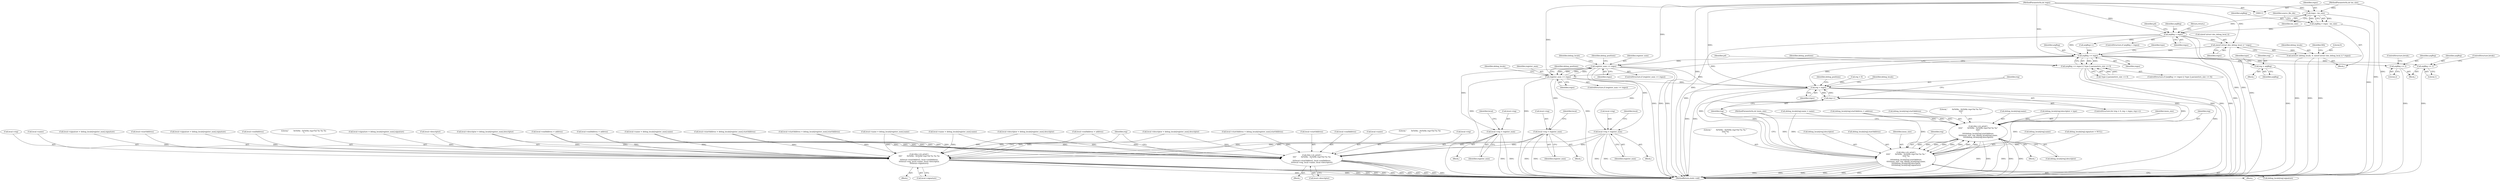 digraph "0_radare2_ad55822430a03fe075221b543efb434567e9e431@API" {
"1000234" [label="(Call,sizeof (struct dex_debug_local_t) * regsz)"];
"1000177" [label="(Call,argReg > regsz)"];
"1000155" [label="(Call,argReg = regsz - ins_size)"];
"1000157" [label="(Call,regsz - ins_size)"];
"1000121" [label="(MethodParameterIn,int regsz)"];
"1000118" [label="(MethodParameterIn,int ins_size)"];
"1000231" [label="(Call,memset (debug_locals, 0, sizeof (struct dex_debug_local_t) * regsz))"];
"1000307" [label="(Call,argReg >= regsz)"];
"1000306" [label="(Call,(argReg >= regsz) || !type || parameters_size <= 0)"];
"1000341" [label="(Call,reg = argReg)"];
"1000351" [label="(Call,argReg += 2)"];
"1000356" [label="(Call,argReg += 1)"];
"1000487" [label="(Call,register_num >= regsz)"];
"1000558" [label="(Call,local->reg = register_num)"];
"1001073" [label="(Call,rbin->cb_printf (\n\t\t\t\t\"        0x%04x - 0x%04x reg=%d %s %s %s\n\",\n\t\t\t\tlocal->startAddress, local->endAddress,\n\t\t\t\tlocal->reg, local->name, local->descriptor,\n\t\t\t\tlocal->signature))"];
"1001095" [label="(Call,rbin->cb_printf (\n\t\t\t\t\"        0x%04x - 0x%04x reg=%d %s %s\n\",\n\t\t\t\tlocal->startAddress, local->endAddress,\n\t\t\t\tlocal->reg, local->name, local->descriptor))"];
"1000663" [label="(Call,register_num >= regsz)"];
"1000734" [label="(Call,local->reg = register_num)"];
"1000863" [label="(Call,local->reg = register_num)"];
"1001116" [label="(Call,reg < regsz)"];
"1001119" [label="(Call,reg++)"];
"1001136" [label="(Call,rbin->cb_printf (\n\t\t\t\t\t\"        0x%04x - 0x%04x reg=%d %s %s \"\n\t\t\t\t\t\"%s\n\",\n\t\t\t\t\tdebug_locals[reg].startAddress,\n\t\t\t\t\tinsns_size, reg, debug_locals[reg].name,\n\t\t\t\t\tdebug_locals[reg].descriptor,\n\t\t\t\t\tdebug_locals[reg].signature))"];
"1001162" [label="(Call,rbin->cb_printf (\n\t\t\t\t\t\"        0x%04x - 0x%04x reg=%d %s %s\"\n\t\t\t\t\t\"\n\",\n\t\t\t\t\tdebug_locals[reg].startAddress,\n\t\t\t\t\tinsns_size, reg, debug_locals[reg].name,\n\t\t\t\t\tdebug_locals[reg].descriptor))"];
"1000343" [label="(Identifier,argReg)"];
"1001125" [label="(Identifier,debug_locals)"];
"1001087" [label="(Call,local->descriptor)"];
"1001114" [label="(Identifier,reg)"];
"1000558" [label="(Call,local->reg = register_num)"];
"1001097" [label="(Call,local->startAddress)"];
"1000735" [label="(Call,local->reg)"];
"1001116" [label="(Call,reg < regsz)"];
"1000183" [label="(Identifier,p4)"];
"1000155" [label="(Call,argReg = regsz - ins_size)"];
"1001150" [label="(Call,debug_locals[reg].descriptor)"];
"1000159" [label="(Identifier,ins_size)"];
"1000668" [label="(Identifier,debug_positions)"];
"1000357" [label="(Identifier,argReg)"];
"1001073" [label="(Call,rbin->cb_printf (\n\t\t\t\t\"        0x%04x - 0x%04x reg=%d %s %s %s\n\",\n\t\t\t\tlocal->startAddress, local->endAddress,\n\t\t\t\tlocal->reg, local->name, local->descriptor,\n\t\t\t\tlocal->signature))"];
"1000831" [label="(Call,local->descriptor = debug_locals[register_num].descriptor)"];
"1000354" [label="(ControlStructure,break;)"];
"1000310" [label="(Call,!type || parameters_size <= 0)"];
"1000840" [label="(Call,local->startAddress = debug_locals[register_num].startAddress)"];
"1001120" [label="(Identifier,reg)"];
"1000351" [label="(Call,argReg += 2)"];
"1000309" [label="(Identifier,regsz)"];
"1001075" [label="(Call,local->startAddress)"];
"1001138" [label="(Call,debug_locals[reg].startAddress)"];
"1000711" [label="(Call,local->startAddress = debug_locals[register_num].startAddress)"];
"1000734" [label="(Call,local->reg = register_num)"];
"1000489" [label="(Identifier,regsz)"];
"1000565" [label="(Identifier,local)"];
"1000176" [label="(ControlStructure,if (argReg > regsz))"];
"1001117" [label="(Identifier,reg)"];
"1000231" [label="(Call,memset (debug_locals, 0, sizeof (struct dex_debug_local_t) * regsz))"];
"1000305" [label="(ControlStructure,if ((argReg >= regsz) || !type || parameters_size <= 0))"];
"1001143" [label="(Identifier,insns_size)"];
"1001090" [label="(Call,local->signature)"];
"1000363" [label="(Call,debug_locals[reg].name = name)"];
"1000353" [label="(Literal,2)"];
"1001162" [label="(Call,rbin->cb_printf (\n\t\t\t\t\t\"        0x%04x - 0x%04x reg=%d %s %s\"\n\t\t\t\t\t\"\n\",\n\t\t\t\t\tdebug_locals[reg].startAddress,\n\t\t\t\t\tinsns_size, reg, debug_locals[reg].name,\n\t\t\t\t\tdebug_locals[reg].descriptor))"];
"1001118" [label="(Identifier,regsz)"];
"1000739" [label="(Call,local->endAddress = address)"];
"1000370" [label="(Call,debug_locals[reg].descriptor = type)"];
"1000118" [label="(MethodParameterIn,int ins_size)"];
"1000559" [label="(Call,local->reg)"];
"1000233" [label="(Literal,0)"];
"1000693" [label="(Call,local->name = debug_locals[register_num].name)"];
"1000662" [label="(ControlStructure,if (register_num >= regsz))"];
"1000563" [label="(Call,local->endAddress = address)"];
"1000864" [label="(Call,local->reg)"];
"1001081" [label="(Call,local->reg)"];
"1001144" [label="(Identifier,reg)"];
"1000306" [label="(Call,(argReg >= regsz) || !type || parameters_size <= 0)"];
"1001100" [label="(Call,local->endAddress)"];
"1000675" [label="(Identifier,debug_locals)"];
"1001084" [label="(Call,local->name)"];
"1000307" [label="(Call,argReg >= regsz)"];
"1001136" [label="(Call,rbin->cb_printf (\n\t\t\t\t\t\"        0x%04x - 0x%04x reg=%d %s %s \"\n\t\t\t\t\t\"%s\n\",\n\t\t\t\t\tdebug_locals[reg].startAddress,\n\t\t\t\t\tinsns_size, reg, debug_locals[reg].name,\n\t\t\t\t\tdebug_locals[reg].descriptor,\n\t\t\t\t\tdebug_locals[reg].signature))"];
"1001145" [label="(Call,debug_locals[reg].name)"];
"1000232" [label="(Identifier,debug_locals)"];
"1000119" [label="(MethodParameterIn,int insns_size)"];
"1000178" [label="(Identifier,argReg)"];
"1000849" [label="(Call,local->signature = debug_locals[register_num].signature)"];
"1001170" [label="(Identifier,reg)"];
"1000158" [label="(Identifier,regsz)"];
"1000526" [label="(Call,local->descriptor = debug_locals[register_num].descriptor)"];
"1000304" [label="(Block,)"];
"1001109" [label="(Call,local->descriptor)"];
"1000348" [label="(Block,)"];
"1001187" [label="(MethodReturn,static void)"];
"1000342" [label="(Identifier,reg)"];
"1001106" [label="(Call,local->name)"];
"1000499" [label="(Identifier,debug_locals)"];
"1000720" [label="(Call,local->signature = debug_locals[register_num].signature)"];
"1001164" [label="(Call,debug_locals[reg].startAddress)"];
"1000123" [label="(Block,)"];
"1000502" [label="(Block,)"];
"1000377" [label="(Call,debug_locals[reg].signature = NULL)"];
"1000492" [label="(Identifier,debug_positions)"];
"1000535" [label="(Call,local->startAddress = debug_locals[register_num].startAddress)"];
"1001096" [label="(Literal,\"        0x%04x - 0x%04x reg=%d %s %s\n\")"];
"1000235" [label="(Call,sizeof (struct dex_debug_local_t))"];
"1001103" [label="(Call,local->reg)"];
"1001078" [label="(Call,local->endAddress)"];
"1000237" [label="(Identifier,regsz)"];
"1001161" [label="(Block,)"];
"1001163" [label="(Literal,\"        0x%04x - 0x%04x reg=%d %s %s\"\n\t\t\t\t\t\"\n\")"];
"1000741" [label="(Identifier,local)"];
"1000870" [label="(Identifier,local)"];
"1000162" [label="(Identifier,source_file_idx)"];
"1001171" [label="(Call,debug_locals[reg].name)"];
"1001169" [label="(Identifier,insns_size)"];
"1000384" [label="(Call,debug_locals[reg].startAddress = address)"];
"1001182" [label="(Identifier,debug_positions)"];
"1000177" [label="(Call,argReg > regsz)"];
"1000318" [label="(Identifier,debug_positions)"];
"1000241" [label="(Identifier,MA)"];
"1000702" [label="(Call,local->descriptor = debug_locals[register_num].descriptor)"];
"1000312" [label="(Identifier,type)"];
"1000234" [label="(Call,sizeof (struct dex_debug_local_t) * regsz)"];
"1000325" [label="(Identifier,p4)"];
"1000487" [label="(Call,register_num >= regsz)"];
"1000663" [label="(Call,register_num >= regsz)"];
"1001137" [label="(Literal,\"        0x%04x - 0x%04x reg=%d %s %s \"\n\t\t\t\t\t\"%s\n\")"];
"1000179" [label="(Identifier,regsz)"];
"1000308" [label="(Identifier,argReg)"];
"1000863" [label="(Call,local->reg = register_num)"];
"1000867" [label="(Identifier,register_num)"];
"1000358" [label="(Literal,1)"];
"1000664" [label="(Identifier,register_num)"];
"1000738" [label="(Identifier,register_num)"];
"1000678" [label="(Block,)"];
"1000356" [label="(Call,argReg += 1)"];
"1000517" [label="(Call,local->name = debug_locals[register_num].name)"];
"1000121" [label="(MethodParameterIn,int regsz)"];
"1000281" [label="(Call,argReg++)"];
"1001155" [label="(Call,debug_locals[reg].signature)"];
"1001119" [label="(Call,reg++)"];
"1001112" [label="(ControlStructure,for (reg = 0; reg < regsz; reg++))"];
"1000181" [label="(Return,return;)"];
"1001095" [label="(Call,rbin->cb_printf (\n\t\t\t\t\"        0x%04x - 0x%04x reg=%d %s %s\n\",\n\t\t\t\tlocal->startAddress, local->endAddress,\n\t\t\t\tlocal->reg, local->name, local->descriptor))"];
"1001176" [label="(Call,debug_locals[reg].descriptor)"];
"1000341" [label="(Call,reg = argReg)"];
"1001135" [label="(Block,)"];
"1000807" [label="(Block,)"];
"1000822" [label="(Call,local->name = debug_locals[register_num].name)"];
"1001074" [label="(Literal,\"        0x%04x - 0x%04x reg=%d %s %s %s\n\")"];
"1000665" [label="(Identifier,regsz)"];
"1000359" [label="(ControlStructure,break;)"];
"1001094" [label="(Block,)"];
"1000488" [label="(Identifier,register_num)"];
"1000486" [label="(ControlStructure,if (register_num >= regsz))"];
"1001113" [label="(Call,reg = 0)"];
"1000352" [label="(Identifier,argReg)"];
"1000346" [label="(Identifier,type)"];
"1000562" [label="(Identifier,register_num)"];
"1000868" [label="(Call,local->endAddress = address)"];
"1000157" [label="(Call,regsz - ins_size)"];
"1000156" [label="(Identifier,argReg)"];
"1000544" [label="(Call,local->signature = debug_locals[register_num].signature)"];
"1001072" [label="(Block,)"];
"1000234" -> "1000231"  [label="AST: "];
"1000234" -> "1000237"  [label="CFG: "];
"1000235" -> "1000234"  [label="AST: "];
"1000237" -> "1000234"  [label="AST: "];
"1000231" -> "1000234"  [label="CFG: "];
"1000234" -> "1001187"  [label="DDG: "];
"1000234" -> "1000231"  [label="DDG: "];
"1000177" -> "1000234"  [label="DDG: "];
"1000121" -> "1000234"  [label="DDG: "];
"1000234" -> "1000307"  [label="DDG: "];
"1000177" -> "1000176"  [label="AST: "];
"1000177" -> "1000179"  [label="CFG: "];
"1000178" -> "1000177"  [label="AST: "];
"1000179" -> "1000177"  [label="AST: "];
"1000181" -> "1000177"  [label="CFG: "];
"1000183" -> "1000177"  [label="CFG: "];
"1000177" -> "1001187"  [label="DDG: "];
"1000177" -> "1001187"  [label="DDG: "];
"1000177" -> "1001187"  [label="DDG: "];
"1000155" -> "1000177"  [label="DDG: "];
"1000157" -> "1000177"  [label="DDG: "];
"1000121" -> "1000177"  [label="DDG: "];
"1000177" -> "1000281"  [label="DDG: "];
"1000177" -> "1000307"  [label="DDG: "];
"1000155" -> "1000123"  [label="AST: "];
"1000155" -> "1000157"  [label="CFG: "];
"1000156" -> "1000155"  [label="AST: "];
"1000157" -> "1000155"  [label="AST: "];
"1000162" -> "1000155"  [label="CFG: "];
"1000155" -> "1001187"  [label="DDG: "];
"1000157" -> "1000155"  [label="DDG: "];
"1000157" -> "1000155"  [label="DDG: "];
"1000157" -> "1000159"  [label="CFG: "];
"1000158" -> "1000157"  [label="AST: "];
"1000159" -> "1000157"  [label="AST: "];
"1000157" -> "1001187"  [label="DDG: "];
"1000121" -> "1000157"  [label="DDG: "];
"1000118" -> "1000157"  [label="DDG: "];
"1000121" -> "1000111"  [label="AST: "];
"1000121" -> "1001187"  [label="DDG: "];
"1000121" -> "1000307"  [label="DDG: "];
"1000121" -> "1000487"  [label="DDG: "];
"1000121" -> "1000663"  [label="DDG: "];
"1000121" -> "1001116"  [label="DDG: "];
"1000118" -> "1000111"  [label="AST: "];
"1000118" -> "1001187"  [label="DDG: "];
"1000231" -> "1000123"  [label="AST: "];
"1000232" -> "1000231"  [label="AST: "];
"1000233" -> "1000231"  [label="AST: "];
"1000241" -> "1000231"  [label="CFG: "];
"1000231" -> "1001187"  [label="DDG: "];
"1000231" -> "1001187"  [label="DDG: "];
"1000231" -> "1001187"  [label="DDG: "];
"1000307" -> "1000306"  [label="AST: "];
"1000307" -> "1000309"  [label="CFG: "];
"1000308" -> "1000307"  [label="AST: "];
"1000309" -> "1000307"  [label="AST: "];
"1000312" -> "1000307"  [label="CFG: "];
"1000306" -> "1000307"  [label="CFG: "];
"1000307" -> "1001187"  [label="DDG: "];
"1000307" -> "1001187"  [label="DDG: "];
"1000307" -> "1000306"  [label="DDG: "];
"1000307" -> "1000306"  [label="DDG: "];
"1000281" -> "1000307"  [label="DDG: "];
"1000307" -> "1000341"  [label="DDG: "];
"1000307" -> "1000351"  [label="DDG: "];
"1000307" -> "1000356"  [label="DDG: "];
"1000307" -> "1000487"  [label="DDG: "];
"1000307" -> "1000663"  [label="DDG: "];
"1000307" -> "1001116"  [label="DDG: "];
"1000306" -> "1000305"  [label="AST: "];
"1000306" -> "1000310"  [label="CFG: "];
"1000310" -> "1000306"  [label="AST: "];
"1000318" -> "1000306"  [label="CFG: "];
"1000325" -> "1000306"  [label="CFG: "];
"1000306" -> "1001187"  [label="DDG: "];
"1000306" -> "1001187"  [label="DDG: "];
"1000306" -> "1001187"  [label="DDG: "];
"1000310" -> "1000306"  [label="DDG: "];
"1000310" -> "1000306"  [label="DDG: "];
"1000341" -> "1000304"  [label="AST: "];
"1000341" -> "1000343"  [label="CFG: "];
"1000342" -> "1000341"  [label="AST: "];
"1000343" -> "1000341"  [label="AST: "];
"1000346" -> "1000341"  [label="CFG: "];
"1000341" -> "1001187"  [label="DDG: "];
"1000351" -> "1000348"  [label="AST: "];
"1000351" -> "1000353"  [label="CFG: "];
"1000352" -> "1000351"  [label="AST: "];
"1000353" -> "1000351"  [label="AST: "];
"1000354" -> "1000351"  [label="CFG: "];
"1000351" -> "1001187"  [label="DDG: "];
"1000356" -> "1000348"  [label="AST: "];
"1000356" -> "1000358"  [label="CFG: "];
"1000357" -> "1000356"  [label="AST: "];
"1000358" -> "1000356"  [label="AST: "];
"1000359" -> "1000356"  [label="CFG: "];
"1000356" -> "1001187"  [label="DDG: "];
"1000487" -> "1000486"  [label="AST: "];
"1000487" -> "1000489"  [label="CFG: "];
"1000488" -> "1000487"  [label="AST: "];
"1000489" -> "1000487"  [label="AST: "];
"1000492" -> "1000487"  [label="CFG: "];
"1000499" -> "1000487"  [label="CFG: "];
"1000487" -> "1001187"  [label="DDG: "];
"1000487" -> "1001187"  [label="DDG: "];
"1000487" -> "1001187"  [label="DDG: "];
"1000663" -> "1000487"  [label="DDG: "];
"1000663" -> "1000487"  [label="DDG: "];
"1000487" -> "1000558"  [label="DDG: "];
"1000487" -> "1000663"  [label="DDG: "];
"1000487" -> "1000663"  [label="DDG: "];
"1000487" -> "1000863"  [label="DDG: "];
"1000487" -> "1001116"  [label="DDG: "];
"1000558" -> "1000502"  [label="AST: "];
"1000558" -> "1000562"  [label="CFG: "];
"1000559" -> "1000558"  [label="AST: "];
"1000562" -> "1000558"  [label="AST: "];
"1000565" -> "1000558"  [label="CFG: "];
"1000558" -> "1001187"  [label="DDG: "];
"1000558" -> "1001187"  [label="DDG: "];
"1000558" -> "1001073"  [label="DDG: "];
"1000558" -> "1001095"  [label="DDG: "];
"1001073" -> "1001072"  [label="AST: "];
"1001073" -> "1001090"  [label="CFG: "];
"1001074" -> "1001073"  [label="AST: "];
"1001075" -> "1001073"  [label="AST: "];
"1001078" -> "1001073"  [label="AST: "];
"1001081" -> "1001073"  [label="AST: "];
"1001084" -> "1001073"  [label="AST: "];
"1001087" -> "1001073"  [label="AST: "];
"1001090" -> "1001073"  [label="AST: "];
"1001114" -> "1001073"  [label="CFG: "];
"1001073" -> "1001187"  [label="DDG: "];
"1001073" -> "1001187"  [label="DDG: "];
"1001073" -> "1001187"  [label="DDG: "];
"1001073" -> "1001187"  [label="DDG: "];
"1001073" -> "1001187"  [label="DDG: "];
"1001073" -> "1001187"  [label="DDG: "];
"1001073" -> "1001187"  [label="DDG: "];
"1000711" -> "1001073"  [label="DDG: "];
"1000535" -> "1001073"  [label="DDG: "];
"1000840" -> "1001073"  [label="DDG: "];
"1000739" -> "1001073"  [label="DDG: "];
"1000563" -> "1001073"  [label="DDG: "];
"1000868" -> "1001073"  [label="DDG: "];
"1000734" -> "1001073"  [label="DDG: "];
"1000863" -> "1001073"  [label="DDG: "];
"1000822" -> "1001073"  [label="DDG: "];
"1000517" -> "1001073"  [label="DDG: "];
"1000693" -> "1001073"  [label="DDG: "];
"1000831" -> "1001073"  [label="DDG: "];
"1000526" -> "1001073"  [label="DDG: "];
"1000702" -> "1001073"  [label="DDG: "];
"1000849" -> "1001073"  [label="DDG: "];
"1000720" -> "1001073"  [label="DDG: "];
"1000544" -> "1001073"  [label="DDG: "];
"1001095" -> "1001094"  [label="AST: "];
"1001095" -> "1001109"  [label="CFG: "];
"1001096" -> "1001095"  [label="AST: "];
"1001097" -> "1001095"  [label="AST: "];
"1001100" -> "1001095"  [label="AST: "];
"1001103" -> "1001095"  [label="AST: "];
"1001106" -> "1001095"  [label="AST: "];
"1001109" -> "1001095"  [label="AST: "];
"1001114" -> "1001095"  [label="CFG: "];
"1001095" -> "1001187"  [label="DDG: "];
"1001095" -> "1001187"  [label="DDG: "];
"1001095" -> "1001187"  [label="DDG: "];
"1001095" -> "1001187"  [label="DDG: "];
"1001095" -> "1001187"  [label="DDG: "];
"1001095" -> "1001187"  [label="DDG: "];
"1000711" -> "1001095"  [label="DDG: "];
"1000535" -> "1001095"  [label="DDG: "];
"1000840" -> "1001095"  [label="DDG: "];
"1000739" -> "1001095"  [label="DDG: "];
"1000563" -> "1001095"  [label="DDG: "];
"1000868" -> "1001095"  [label="DDG: "];
"1000734" -> "1001095"  [label="DDG: "];
"1000863" -> "1001095"  [label="DDG: "];
"1000822" -> "1001095"  [label="DDG: "];
"1000517" -> "1001095"  [label="DDG: "];
"1000693" -> "1001095"  [label="DDG: "];
"1000831" -> "1001095"  [label="DDG: "];
"1000526" -> "1001095"  [label="DDG: "];
"1000702" -> "1001095"  [label="DDG: "];
"1000663" -> "1000662"  [label="AST: "];
"1000663" -> "1000665"  [label="CFG: "];
"1000664" -> "1000663"  [label="AST: "];
"1000665" -> "1000663"  [label="AST: "];
"1000668" -> "1000663"  [label="CFG: "];
"1000675" -> "1000663"  [label="CFG: "];
"1000663" -> "1001187"  [label="DDG: "];
"1000663" -> "1001187"  [label="DDG: "];
"1000663" -> "1001187"  [label="DDG: "];
"1000663" -> "1000734"  [label="DDG: "];
"1000663" -> "1000863"  [label="DDG: "];
"1000663" -> "1001116"  [label="DDG: "];
"1000734" -> "1000678"  [label="AST: "];
"1000734" -> "1000738"  [label="CFG: "];
"1000735" -> "1000734"  [label="AST: "];
"1000738" -> "1000734"  [label="AST: "];
"1000741" -> "1000734"  [label="CFG: "];
"1000734" -> "1001187"  [label="DDG: "];
"1000734" -> "1001187"  [label="DDG: "];
"1000863" -> "1000807"  [label="AST: "];
"1000863" -> "1000867"  [label="CFG: "];
"1000864" -> "1000863"  [label="AST: "];
"1000867" -> "1000863"  [label="AST: "];
"1000870" -> "1000863"  [label="CFG: "];
"1000863" -> "1001187"  [label="DDG: "];
"1000863" -> "1001187"  [label="DDG: "];
"1001116" -> "1001112"  [label="AST: "];
"1001116" -> "1001118"  [label="CFG: "];
"1001117" -> "1001116"  [label="AST: "];
"1001118" -> "1001116"  [label="AST: "];
"1001125" -> "1001116"  [label="CFG: "];
"1001182" -> "1001116"  [label="CFG: "];
"1001116" -> "1001187"  [label="DDG: "];
"1001116" -> "1001187"  [label="DDG: "];
"1001116" -> "1001187"  [label="DDG: "];
"1001113" -> "1001116"  [label="DDG: "];
"1001119" -> "1001116"  [label="DDG: "];
"1001116" -> "1001119"  [label="DDG: "];
"1001116" -> "1001136"  [label="DDG: "];
"1001116" -> "1001162"  [label="DDG: "];
"1001119" -> "1001112"  [label="AST: "];
"1001119" -> "1001120"  [label="CFG: "];
"1001120" -> "1001119"  [label="AST: "];
"1001117" -> "1001119"  [label="CFG: "];
"1001162" -> "1001119"  [label="DDG: "];
"1001136" -> "1001119"  [label="DDG: "];
"1001136" -> "1001135"  [label="AST: "];
"1001136" -> "1001155"  [label="CFG: "];
"1001137" -> "1001136"  [label="AST: "];
"1001138" -> "1001136"  [label="AST: "];
"1001143" -> "1001136"  [label="AST: "];
"1001144" -> "1001136"  [label="AST: "];
"1001145" -> "1001136"  [label="AST: "];
"1001150" -> "1001136"  [label="AST: "];
"1001155" -> "1001136"  [label="AST: "];
"1001120" -> "1001136"  [label="CFG: "];
"1001136" -> "1001187"  [label="DDG: "];
"1001136" -> "1001187"  [label="DDG: "];
"1001136" -> "1001187"  [label="DDG: "];
"1001136" -> "1001187"  [label="DDG: "];
"1001136" -> "1001187"  [label="DDG: "];
"1001136" -> "1001187"  [label="DDG: "];
"1001162" -> "1001136"  [label="DDG: "];
"1001162" -> "1001136"  [label="DDG: "];
"1001162" -> "1001136"  [label="DDG: "];
"1001162" -> "1001136"  [label="DDG: "];
"1000384" -> "1001136"  [label="DDG: "];
"1000119" -> "1001136"  [label="DDG: "];
"1000363" -> "1001136"  [label="DDG: "];
"1000370" -> "1001136"  [label="DDG: "];
"1000377" -> "1001136"  [label="DDG: "];
"1001136" -> "1001162"  [label="DDG: "];
"1001136" -> "1001162"  [label="DDG: "];
"1001136" -> "1001162"  [label="DDG: "];
"1001136" -> "1001162"  [label="DDG: "];
"1001162" -> "1001161"  [label="AST: "];
"1001162" -> "1001176"  [label="CFG: "];
"1001163" -> "1001162"  [label="AST: "];
"1001164" -> "1001162"  [label="AST: "];
"1001169" -> "1001162"  [label="AST: "];
"1001170" -> "1001162"  [label="AST: "];
"1001171" -> "1001162"  [label="AST: "];
"1001176" -> "1001162"  [label="AST: "];
"1001120" -> "1001162"  [label="CFG: "];
"1001162" -> "1001187"  [label="DDG: "];
"1001162" -> "1001187"  [label="DDG: "];
"1001162" -> "1001187"  [label="DDG: "];
"1001162" -> "1001187"  [label="DDG: "];
"1001162" -> "1001187"  [label="DDG: "];
"1000384" -> "1001162"  [label="DDG: "];
"1000119" -> "1001162"  [label="DDG: "];
"1000363" -> "1001162"  [label="DDG: "];
"1000370" -> "1001162"  [label="DDG: "];
}
